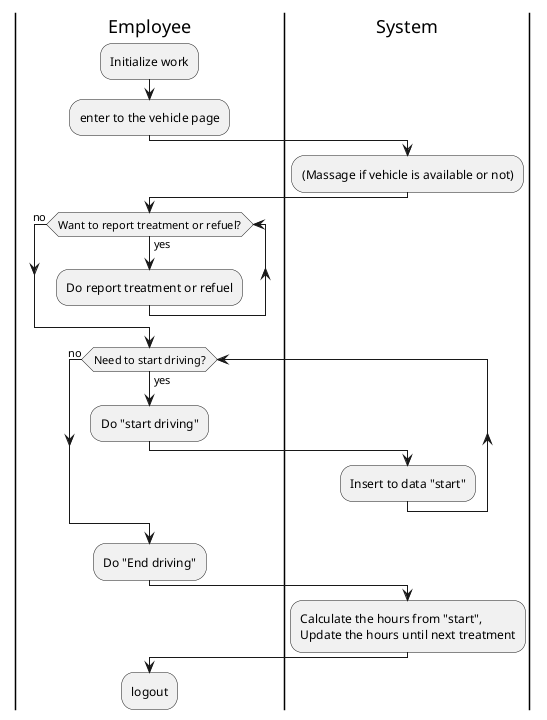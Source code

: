 
@startuml
|Employee|
:Initialize work;
:enter to the vehicle page;
|System|
:(Massage if vehicle is available or not);
  |Employee|
while (Want to report treatment or refuel?) is (yes)
    |Employee|
    :Do report treatment or refuel;
endwhile (no)
    |Employee|
    while (Need to start driving?) is (yes)
        |Employee|
        :Do "start driving";
        |System|
        :Insert to data "start";
    endwhile (no)
    |Employee|
    :Do "End driving";
    |System|
    :Calculate the hours from "start",
    Update the hours until next treatment;
    |Employee|
    :logout;
    |System|

|Employee|
@enduml
